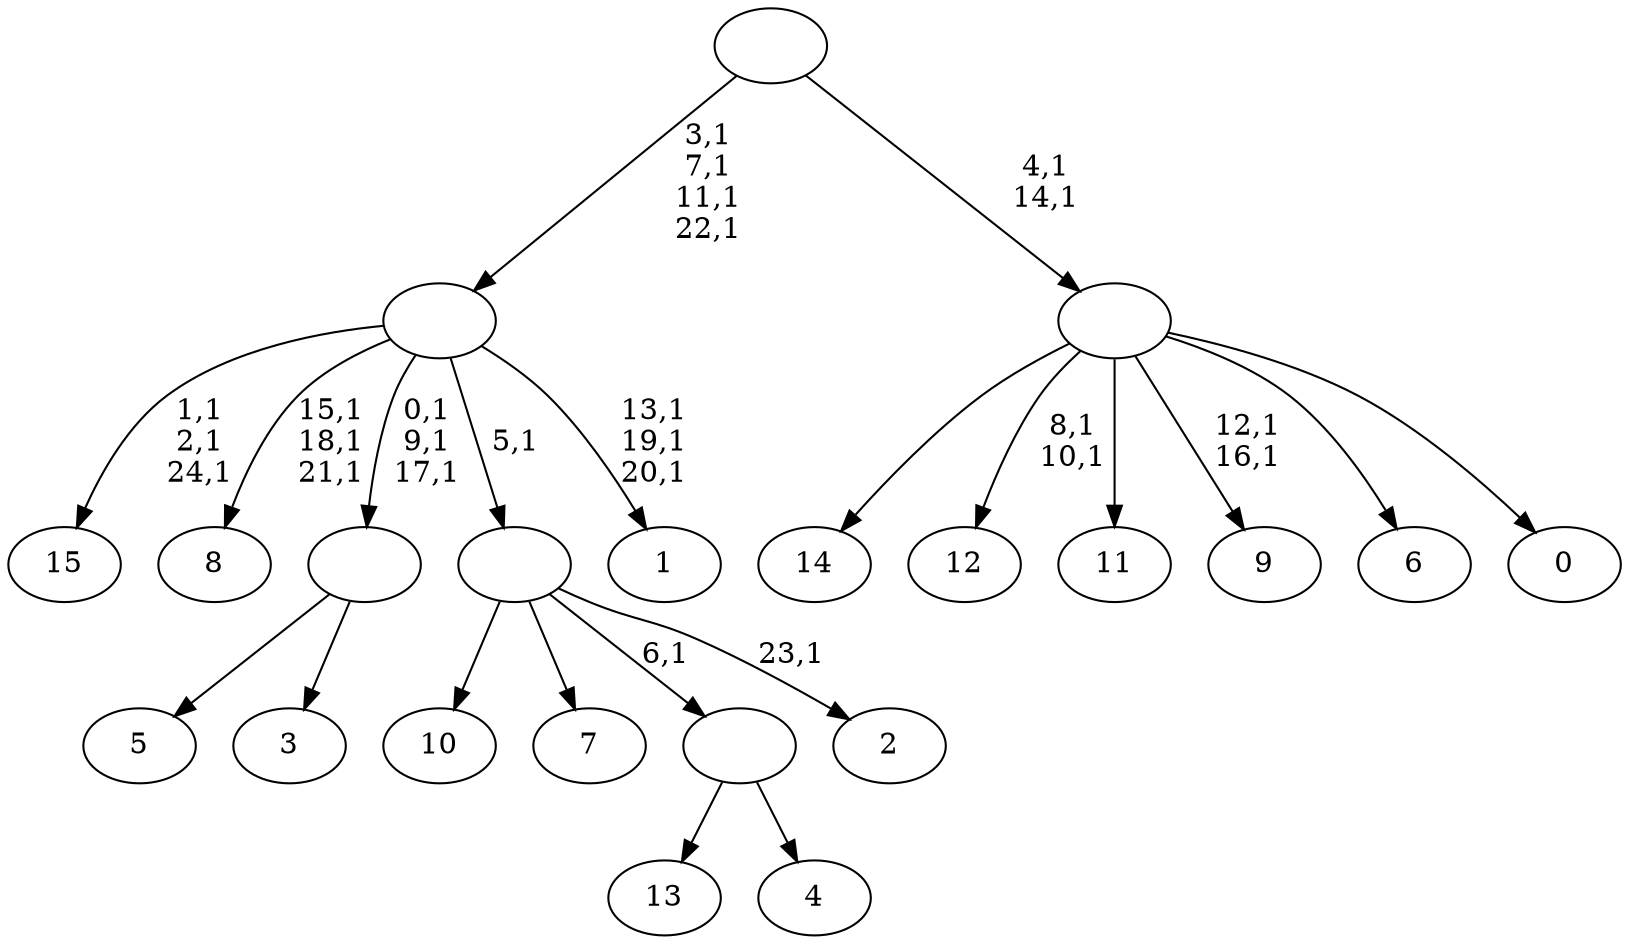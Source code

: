 digraph T {
	41 [label="15"]
	37 [label="14"]
	36 [label="13"]
	35 [label="12"]
	32 [label="11"]
	31 [label="10"]
	30 [label="9"]
	27 [label="8"]
	23 [label="7"]
	22 [label="6"]
	21 [label="5"]
	20 [label="4"]
	19 [label=""]
	18 [label="3"]
	17 [label=""]
	14 [label="2"]
	12 [label=""]
	11 [label="1"]
	7 [label=""]
	3 [label="0"]
	2 [label=""]
	0 [label=""]
	19 -> 36 [label=""]
	19 -> 20 [label=""]
	17 -> 21 [label=""]
	17 -> 18 [label=""]
	12 -> 14 [label="23,1"]
	12 -> 31 [label=""]
	12 -> 23 [label=""]
	12 -> 19 [label="6,1"]
	7 -> 11 [label="13,1\n19,1\n20,1"]
	7 -> 17 [label="0,1\n9,1\n17,1"]
	7 -> 27 [label="15,1\n18,1\n21,1"]
	7 -> 41 [label="1,1\n2,1\n24,1"]
	7 -> 12 [label="5,1"]
	2 -> 30 [label="12,1\n16,1"]
	2 -> 35 [label="8,1\n10,1"]
	2 -> 37 [label=""]
	2 -> 32 [label=""]
	2 -> 22 [label=""]
	2 -> 3 [label=""]
	0 -> 2 [label="4,1\n14,1"]
	0 -> 7 [label="3,1\n7,1\n11,1\n22,1"]
}
